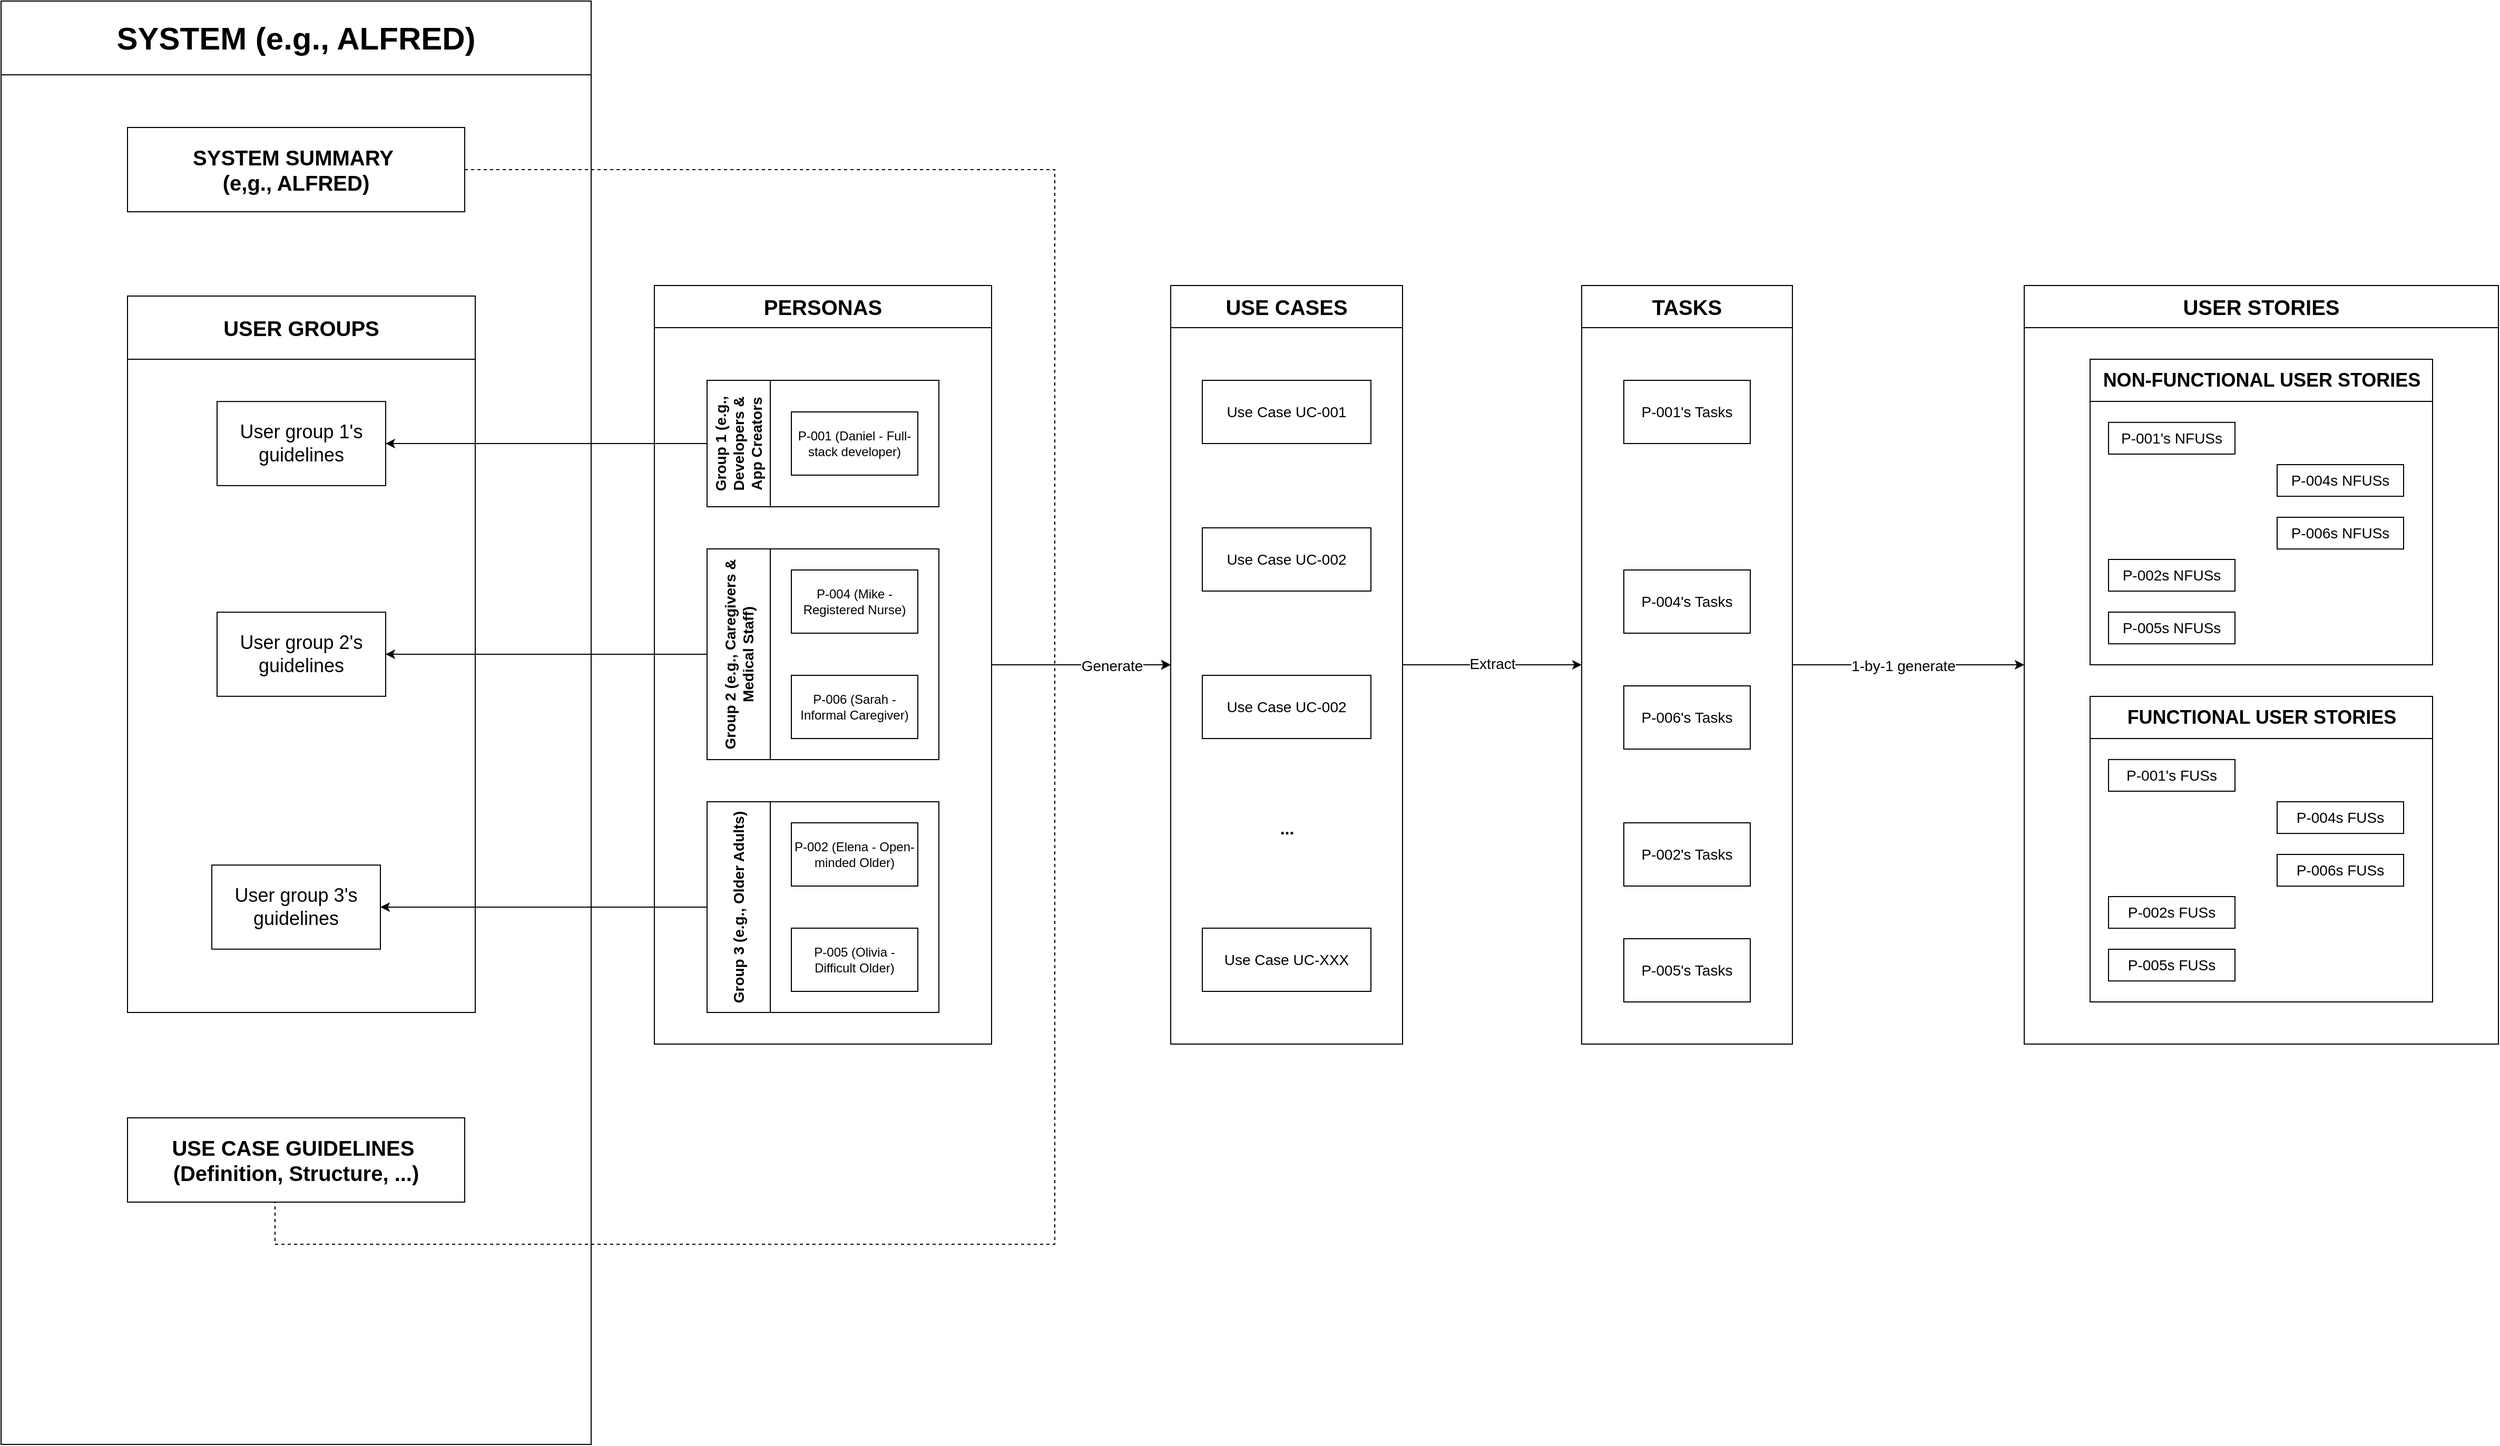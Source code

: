 <mxfile version="27.0.3">
  <diagram name="Page-1" id="791Ud5bWNXhkL0ilvFGb">
    <mxGraphModel dx="2339" dy="1969" grid="1" gridSize="10" guides="1" tooltips="1" connect="1" arrows="1" fold="1" page="1" pageScale="1" pageWidth="850" pageHeight="1100" math="0" shadow="0">
      <root>
        <mxCell id="0" />
        <mxCell id="1" parent="0" />
        <mxCell id="xYK7c_auuM8LPZImZWRX-97" style="edgeStyle=orthogonalEdgeStyle;rounded=0;orthogonalLoop=1;jettySize=auto;html=1;exitX=1;exitY=0.5;exitDx=0;exitDy=0;entryX=0;entryY=0.5;entryDx=0;entryDy=0;" edge="1" parent="1" source="xYK7c_auuM8LPZImZWRX-16" target="xYK7c_auuM8LPZImZWRX-45">
          <mxGeometry relative="1" as="geometry" />
        </mxCell>
        <mxCell id="xYK7c_auuM8LPZImZWRX-16" value="&lt;font style=&quot;font-size: 20px;&quot;&gt;PERSONAS&lt;/font&gt;" style="swimlane;whiteSpace=wrap;html=1;startSize=40;" vertex="1" parent="1">
          <mxGeometry x="80" y="110" width="320" height="720" as="geometry" />
        </mxCell>
        <mxCell id="xYK7c_auuM8LPZImZWRX-8" value="&lt;font style=&quot;font-size: 14px;&quot;&gt;Group 1 (e.g., Developers &amp;amp; App Creators&lt;/font&gt;" style="swimlane;horizontal=0;whiteSpace=wrap;html=1;startSize=60;" vertex="1" parent="xYK7c_auuM8LPZImZWRX-16">
          <mxGeometry x="50" y="90" width="220" height="120" as="geometry" />
        </mxCell>
        <mxCell id="xYK7c_auuM8LPZImZWRX-11" value="P-001 (Daniel - Full-stack developer)" style="rounded=0;whiteSpace=wrap;html=1;" vertex="1" parent="xYK7c_auuM8LPZImZWRX-8">
          <mxGeometry x="80" y="30" width="120" height="60" as="geometry" />
        </mxCell>
        <mxCell id="xYK7c_auuM8LPZImZWRX-9" value="&lt;font style=&quot;font-size: 14px;&quot;&gt;Group 2 (e.g., Caregivers &amp;amp; Medical Staff)&lt;/font&gt;" style="swimlane;horizontal=0;whiteSpace=wrap;html=1;startSize=60;" vertex="1" parent="xYK7c_auuM8LPZImZWRX-16">
          <mxGeometry x="50" y="250" width="220" height="200" as="geometry" />
        </mxCell>
        <mxCell id="xYK7c_auuM8LPZImZWRX-12" value="P-004 (Mike - Registered Nurse)" style="rounded=0;whiteSpace=wrap;html=1;" vertex="1" parent="xYK7c_auuM8LPZImZWRX-9">
          <mxGeometry x="80" y="20" width="120" height="60" as="geometry" />
        </mxCell>
        <mxCell id="xYK7c_auuM8LPZImZWRX-13" value="P-006 (Sarah - Informal Caregiver)" style="rounded=0;whiteSpace=wrap;html=1;" vertex="1" parent="xYK7c_auuM8LPZImZWRX-9">
          <mxGeometry x="80" y="120" width="120" height="60" as="geometry" />
        </mxCell>
        <mxCell id="xYK7c_auuM8LPZImZWRX-10" value="&lt;font style=&quot;font-size: 14px;&quot;&gt;Group 3 (e.g., Older Adults)&lt;/font&gt;" style="swimlane;horizontal=0;whiteSpace=wrap;html=1;startSize=60;" vertex="1" parent="xYK7c_auuM8LPZImZWRX-16">
          <mxGeometry x="50" y="490" width="220" height="200" as="geometry" />
        </mxCell>
        <mxCell id="xYK7c_auuM8LPZImZWRX-14" value="P-002 (Elena - Open-minded Older)" style="rounded=0;whiteSpace=wrap;html=1;" vertex="1" parent="xYK7c_auuM8LPZImZWRX-10">
          <mxGeometry x="80" y="20" width="120" height="60" as="geometry" />
        </mxCell>
        <mxCell id="xYK7c_auuM8LPZImZWRX-15" value="P-005 (Olivia - Difficult Older)" style="rounded=0;whiteSpace=wrap;html=1;" vertex="1" parent="xYK7c_auuM8LPZImZWRX-10">
          <mxGeometry x="80" y="120" width="120" height="60" as="geometry" />
        </mxCell>
        <mxCell id="xYK7c_auuM8LPZImZWRX-73" style="edgeStyle=orthogonalEdgeStyle;rounded=0;orthogonalLoop=1;jettySize=auto;html=1;exitX=0.5;exitY=1;exitDx=0;exitDy=0;entryX=0;entryY=0.5;entryDx=0;entryDy=0;dashed=1;" edge="1" parent="1" source="xYK7c_auuM8LPZImZWRX-17" target="xYK7c_auuM8LPZImZWRX-45">
          <mxGeometry relative="1" as="geometry">
            <Array as="points">
              <mxPoint x="-280" y="1020" />
              <mxPoint x="460" y="1020" />
              <mxPoint x="460" y="470" />
            </Array>
          </mxGeometry>
        </mxCell>
        <mxCell id="xYK7c_auuM8LPZImZWRX-19" style="edgeStyle=orthogonalEdgeStyle;rounded=0;orthogonalLoop=1;jettySize=auto;html=1;exitX=0;exitY=0.5;exitDx=0;exitDy=0;entryX=1;entryY=0.5;entryDx=0;entryDy=0;" edge="1" parent="1" source="xYK7c_auuM8LPZImZWRX-8" target="xYK7c_auuM8LPZImZWRX-23">
          <mxGeometry relative="1" as="geometry">
            <mxPoint x="20" y="260" as="targetPoint" />
          </mxGeometry>
        </mxCell>
        <mxCell id="xYK7c_auuM8LPZImZWRX-21" style="edgeStyle=orthogonalEdgeStyle;rounded=0;orthogonalLoop=1;jettySize=auto;html=1;exitX=0;exitY=0.5;exitDx=0;exitDy=0;" edge="1" parent="1" source="xYK7c_auuM8LPZImZWRX-9" target="xYK7c_auuM8LPZImZWRX-22">
          <mxGeometry relative="1" as="geometry">
            <mxPoint x="30" y="460.385" as="targetPoint" />
          </mxGeometry>
        </mxCell>
        <mxCell id="xYK7c_auuM8LPZImZWRX-25" style="edgeStyle=orthogonalEdgeStyle;rounded=0;orthogonalLoop=1;jettySize=auto;html=1;exitX=0;exitY=0.5;exitDx=0;exitDy=0;" edge="1" parent="1" source="xYK7c_auuM8LPZImZWRX-10" target="xYK7c_auuM8LPZImZWRX-24">
          <mxGeometry relative="1" as="geometry" />
        </mxCell>
        <mxCell id="xYK7c_auuM8LPZImZWRX-72" style="edgeStyle=orthogonalEdgeStyle;rounded=0;orthogonalLoop=1;jettySize=auto;html=1;exitX=1;exitY=0.5;exitDx=0;exitDy=0;entryX=0;entryY=0.5;entryDx=0;entryDy=0;" edge="1" parent="1" source="xYK7c_auuM8LPZImZWRX-45" target="xYK7c_auuM8LPZImZWRX-58">
          <mxGeometry relative="1" as="geometry" />
        </mxCell>
        <mxCell id="xYK7c_auuM8LPZImZWRX-77" value="&lt;font style=&quot;font-size: 14px;&quot;&gt;Extract&lt;/font&gt;" style="edgeLabel;html=1;align=center;verticalAlign=middle;resizable=0;points=[];" vertex="1" connectable="0" parent="xYK7c_auuM8LPZImZWRX-72">
          <mxGeometry y="1" relative="1" as="geometry">
            <mxPoint as="offset" />
          </mxGeometry>
        </mxCell>
        <mxCell id="xYK7c_auuM8LPZImZWRX-45" value="&lt;font style=&quot;font-size: 20px;&quot;&gt;USE CASES&lt;/font&gt;" style="swimlane;whiteSpace=wrap;html=1;startSize=40;" vertex="1" parent="1">
          <mxGeometry x="570" y="110" width="220" height="720" as="geometry" />
        </mxCell>
        <mxCell id="xYK7c_auuM8LPZImZWRX-46" value="&lt;font style=&quot;font-size: 14px;&quot;&gt;Use Case UC-001&lt;/font&gt;" style="rounded=0;whiteSpace=wrap;html=1;" vertex="1" parent="xYK7c_auuM8LPZImZWRX-45">
          <mxGeometry x="30" y="90" width="160" height="60" as="geometry" />
        </mxCell>
        <mxCell id="xYK7c_auuM8LPZImZWRX-49" value="&lt;font style=&quot;font-size: 16px;&quot;&gt;&lt;b&gt;...&lt;/b&gt;&lt;/font&gt;" style="text;html=1;align=center;verticalAlign=middle;resizable=0;points=[];autosize=1;strokeColor=none;fillColor=none;" vertex="1" parent="xYK7c_auuM8LPZImZWRX-45">
          <mxGeometry x="90" y="500" width="40" height="30" as="geometry" />
        </mxCell>
        <mxCell id="xYK7c_auuM8LPZImZWRX-61" value="&lt;font style=&quot;font-size: 14px;&quot;&gt;Use Case UC-002&lt;/font&gt;" style="rounded=0;whiteSpace=wrap;html=1;" vertex="1" parent="xYK7c_auuM8LPZImZWRX-45">
          <mxGeometry x="30" y="230" width="160" height="60" as="geometry" />
        </mxCell>
        <mxCell id="xYK7c_auuM8LPZImZWRX-62" value="&lt;font style=&quot;font-size: 14px;&quot;&gt;Use Case UC-002&lt;/font&gt;" style="rounded=0;whiteSpace=wrap;html=1;" vertex="1" parent="xYK7c_auuM8LPZImZWRX-45">
          <mxGeometry x="30" y="370" width="160" height="60" as="geometry" />
        </mxCell>
        <mxCell id="xYK7c_auuM8LPZImZWRX-68" value="&lt;font style=&quot;font-size: 14px;&quot;&gt;Use Case UC-XXX&lt;/font&gt;" style="rounded=0;whiteSpace=wrap;html=1;" vertex="1" parent="xYK7c_auuM8LPZImZWRX-45">
          <mxGeometry x="30" y="610" width="160" height="60" as="geometry" />
        </mxCell>
        <mxCell id="xYK7c_auuM8LPZImZWRX-83" style="edgeStyle=orthogonalEdgeStyle;rounded=0;orthogonalLoop=1;jettySize=auto;html=1;exitX=1;exitY=0.5;exitDx=0;exitDy=0;entryX=0;entryY=0.5;entryDx=0;entryDy=0;" edge="1" parent="1" source="xYK7c_auuM8LPZImZWRX-58" target="xYK7c_auuM8LPZImZWRX-85">
          <mxGeometry relative="1" as="geometry">
            <mxPoint x="1360" y="469.571" as="targetPoint" />
          </mxGeometry>
        </mxCell>
        <mxCell id="xYK7c_auuM8LPZImZWRX-87" value="&lt;font style=&quot;font-size: 14px;&quot;&gt;1-by-1 generate&lt;/font&gt;" style="edgeLabel;html=1;align=center;verticalAlign=middle;resizable=0;points=[];" vertex="1" connectable="0" parent="xYK7c_auuM8LPZImZWRX-83">
          <mxGeometry x="-0.051" y="-1" relative="1" as="geometry">
            <mxPoint as="offset" />
          </mxGeometry>
        </mxCell>
        <mxCell id="xYK7c_auuM8LPZImZWRX-58" value="&lt;font style=&quot;font-size: 20px;&quot;&gt;TASKS&lt;/font&gt;" style="swimlane;whiteSpace=wrap;html=1;startSize=40;" vertex="1" parent="1">
          <mxGeometry x="960" y="110" width="200" height="720" as="geometry" />
        </mxCell>
        <mxCell id="xYK7c_auuM8LPZImZWRX-59" value="&lt;font style=&quot;font-size: 14px;&quot;&gt;P-001&#39;s Tasks&lt;/font&gt;" style="rounded=0;whiteSpace=wrap;html=1;" vertex="1" parent="xYK7c_auuM8LPZImZWRX-58">
          <mxGeometry x="40" y="90.0" width="120" height="60" as="geometry" />
        </mxCell>
        <mxCell id="xYK7c_auuM8LPZImZWRX-79" value="&lt;font style=&quot;font-size: 14px;&quot;&gt;P-004&#39;s Tasks&lt;/font&gt;" style="rounded=0;whiteSpace=wrap;html=1;" vertex="1" parent="xYK7c_auuM8LPZImZWRX-58">
          <mxGeometry x="40" y="270" width="120" height="60" as="geometry" />
        </mxCell>
        <mxCell id="xYK7c_auuM8LPZImZWRX-80" value="&lt;font style=&quot;font-size: 14px;&quot;&gt;P-006&#39;s Tasks&lt;/font&gt;" style="rounded=0;whiteSpace=wrap;html=1;" vertex="1" parent="xYK7c_auuM8LPZImZWRX-58">
          <mxGeometry x="40" y="380" width="120" height="60" as="geometry" />
        </mxCell>
        <mxCell id="xYK7c_auuM8LPZImZWRX-81" value="&lt;font style=&quot;font-size: 14px;&quot;&gt;P-002&#39;s Tasks&lt;/font&gt;" style="rounded=0;whiteSpace=wrap;html=1;" vertex="1" parent="xYK7c_auuM8LPZImZWRX-58">
          <mxGeometry x="40" y="510" width="120" height="60" as="geometry" />
        </mxCell>
        <mxCell id="xYK7c_auuM8LPZImZWRX-82" value="&lt;font style=&quot;font-size: 14px;&quot;&gt;P-005&#39;s Tasks&lt;/font&gt;" style="rounded=0;whiteSpace=wrap;html=1;" vertex="1" parent="xYK7c_auuM8LPZImZWRX-58">
          <mxGeometry x="40" y="620" width="120" height="60" as="geometry" />
        </mxCell>
        <mxCell id="xYK7c_auuM8LPZImZWRX-74" value="&lt;font style=&quot;font-size: 30px;&quot;&gt;SYSTEM (e.g., ALFRED)&lt;/font&gt;" style="swimlane;whiteSpace=wrap;html=1;startSize=70;" vertex="1" parent="1">
          <mxGeometry x="-540" y="-160" width="560" height="1370" as="geometry" />
        </mxCell>
        <mxCell id="xYK7c_auuM8LPZImZWRX-17" value="&lt;b&gt;&lt;font style=&quot;font-size: 20px;&quot;&gt;USE CASE GUIDELINES&amp;nbsp;&lt;/font&gt;&lt;/b&gt;&lt;div&gt;&lt;b&gt;&lt;font style=&quot;font-size: 20px;&quot;&gt;(Definition, Structure, ...)&lt;/font&gt;&lt;/b&gt;&lt;/div&gt;" style="rounded=0;whiteSpace=wrap;html=1;" vertex="1" parent="xYK7c_auuM8LPZImZWRX-74">
          <mxGeometry x="120" y="1060" width="320" height="80" as="geometry" />
        </mxCell>
        <mxCell id="xYK7c_auuM8LPZImZWRX-18" value="&lt;b&gt;&lt;font style=&quot;font-size: 20px;&quot;&gt;SYSTEM SUMMARY&amp;nbsp;&lt;/font&gt;&lt;/b&gt;&lt;div&gt;&lt;b&gt;&lt;font style=&quot;font-size: 20px;&quot;&gt;(e,g., ALFRED)&lt;/font&gt;&lt;/b&gt;&lt;/div&gt;" style="rounded=0;whiteSpace=wrap;html=1;" vertex="1" parent="xYK7c_auuM8LPZImZWRX-74">
          <mxGeometry x="120" y="120" width="320" height="80" as="geometry" />
        </mxCell>
        <mxCell id="xYK7c_auuM8LPZImZWRX-76" value="&lt;font style=&quot;font-size: 20px;&quot;&gt;USER GROUPS&lt;/font&gt;" style="swimlane;whiteSpace=wrap;html=1;startSize=60;" vertex="1" parent="xYK7c_auuM8LPZImZWRX-74">
          <mxGeometry x="120" y="280" width="330" height="680" as="geometry" />
        </mxCell>
        <mxCell id="xYK7c_auuM8LPZImZWRX-23" value="&lt;font style=&quot;font-size: 18px;&quot;&gt;User group 1&#39;s guidelines&lt;/font&gt;" style="rounded=0;whiteSpace=wrap;html=1;" vertex="1" parent="xYK7c_auuM8LPZImZWRX-76">
          <mxGeometry x="85" y="100.1" width="160" height="79.81" as="geometry" />
        </mxCell>
        <mxCell id="xYK7c_auuM8LPZImZWRX-22" value="&lt;font style=&quot;font-size: 18px;&quot;&gt;User group 2&#39;s guidelines&lt;/font&gt;" style="rounded=0;whiteSpace=wrap;html=1;" vertex="1" parent="xYK7c_auuM8LPZImZWRX-76">
          <mxGeometry x="85" y="300.1" width="160" height="79.81" as="geometry" />
        </mxCell>
        <mxCell id="xYK7c_auuM8LPZImZWRX-24" value="&lt;font style=&quot;font-size: 18px;&quot;&gt;User group 3&lt;/font&gt;&lt;span style=&quot;font-size: 18px; background-color: transparent; color: light-dark(rgb(0, 0, 0), rgb(255, 255, 255));&quot;&gt;&#39;s guidelines&lt;/span&gt;" style="rounded=0;whiteSpace=wrap;html=1;" vertex="1" parent="xYK7c_auuM8LPZImZWRX-76">
          <mxGeometry x="80" y="540.1" width="160" height="79.81" as="geometry" />
        </mxCell>
        <mxCell id="xYK7c_auuM8LPZImZWRX-78" style="edgeStyle=orthogonalEdgeStyle;rounded=0;orthogonalLoop=1;jettySize=auto;html=1;exitX=1;exitY=0.5;exitDx=0;exitDy=0;entryX=0;entryY=0.5;entryDx=0;entryDy=0;dashed=1;" edge="1" parent="1" source="xYK7c_auuM8LPZImZWRX-18" target="xYK7c_auuM8LPZImZWRX-45">
          <mxGeometry relative="1" as="geometry">
            <Array as="points">
              <mxPoint x="460" />
              <mxPoint x="460" y="470" />
            </Array>
          </mxGeometry>
        </mxCell>
        <mxCell id="xYK7c_auuM8LPZImZWRX-86" value="&lt;font style=&quot;font-size: 14px;&quot;&gt;Generate&lt;/font&gt;" style="edgeLabel;html=1;align=center;verticalAlign=middle;resizable=0;points=[];" vertex="1" connectable="0" parent="xYK7c_auuM8LPZImZWRX-78">
          <mxGeometry x="0.902" y="-1" relative="1" as="geometry">
            <mxPoint as="offset" />
          </mxGeometry>
        </mxCell>
        <mxCell id="xYK7c_auuM8LPZImZWRX-85" value="&lt;font style=&quot;font-size: 20px;&quot;&gt;USER STORIES&lt;/font&gt;" style="swimlane;whiteSpace=wrap;html=1;startSize=40;" vertex="1" parent="1">
          <mxGeometry x="1380" y="110" width="450" height="720" as="geometry" />
        </mxCell>
        <mxCell id="xYK7c_auuM8LPZImZWRX-89" value="&lt;font style=&quot;font-size: 18px;&quot;&gt;NON-FUNCTIONAL USER STORIES&lt;/font&gt;" style="swimlane;whiteSpace=wrap;html=1;startSize=40;" vertex="1" parent="xYK7c_auuM8LPZImZWRX-85">
          <mxGeometry x="62.5" y="70" width="325" height="290" as="geometry" />
        </mxCell>
        <mxCell id="xYK7c_auuM8LPZImZWRX-96" value="&lt;font style=&quot;font-size: 14px;&quot;&gt;P-001&#39;s NFUSs&lt;/font&gt;" style="rounded=0;whiteSpace=wrap;html=1;" vertex="1" parent="xYK7c_auuM8LPZImZWRX-89">
          <mxGeometry x="17.5" y="59.91" width="120" height="30.09" as="geometry" />
        </mxCell>
        <mxCell id="xYK7c_auuM8LPZImZWRX-100" value="&lt;font style=&quot;font-size: 14px;&quot;&gt;P-004s NFUSs&lt;/font&gt;" style="rounded=0;whiteSpace=wrap;html=1;" vertex="1" parent="xYK7c_auuM8LPZImZWRX-89">
          <mxGeometry x="177.5" y="100.0" width="120" height="30.09" as="geometry" />
        </mxCell>
        <mxCell id="xYK7c_auuM8LPZImZWRX-101" value="&lt;font style=&quot;font-size: 14px;&quot;&gt;P-006s NFUSs&lt;/font&gt;" style="rounded=0;whiteSpace=wrap;html=1;" vertex="1" parent="xYK7c_auuM8LPZImZWRX-89">
          <mxGeometry x="177.5" y="150" width="120" height="30.09" as="geometry" />
        </mxCell>
        <mxCell id="xYK7c_auuM8LPZImZWRX-102" value="&lt;font style=&quot;font-size: 14px;&quot;&gt;P-002s NFUSs&lt;/font&gt;" style="rounded=0;whiteSpace=wrap;html=1;" vertex="1" parent="xYK7c_auuM8LPZImZWRX-89">
          <mxGeometry x="17.5" y="190" width="120" height="30.09" as="geometry" />
        </mxCell>
        <mxCell id="xYK7c_auuM8LPZImZWRX-103" value="&lt;font style=&quot;font-size: 14px;&quot;&gt;P-005s NFUSs&lt;/font&gt;" style="rounded=0;whiteSpace=wrap;html=1;" vertex="1" parent="xYK7c_auuM8LPZImZWRX-89">
          <mxGeometry x="17.5" y="240" width="120" height="30.09" as="geometry" />
        </mxCell>
        <mxCell id="xYK7c_auuM8LPZImZWRX-104" value="&lt;font style=&quot;font-size: 18px;&quot;&gt;FUNCTIONAL USER STORIES&lt;/font&gt;" style="swimlane;whiteSpace=wrap;html=1;startSize=40;" vertex="1" parent="xYK7c_auuM8LPZImZWRX-85">
          <mxGeometry x="62.5" y="390" width="325" height="290" as="geometry" />
        </mxCell>
        <mxCell id="xYK7c_auuM8LPZImZWRX-105" value="&lt;font style=&quot;font-size: 14px;&quot;&gt;P-001&#39;s FUSs&lt;/font&gt;" style="rounded=0;whiteSpace=wrap;html=1;" vertex="1" parent="xYK7c_auuM8LPZImZWRX-104">
          <mxGeometry x="17.5" y="59.91" width="120" height="30.09" as="geometry" />
        </mxCell>
        <mxCell id="xYK7c_auuM8LPZImZWRX-106" value="&lt;font style=&quot;font-size: 14px;&quot;&gt;P-004s FUSs&lt;/font&gt;" style="rounded=0;whiteSpace=wrap;html=1;" vertex="1" parent="xYK7c_auuM8LPZImZWRX-104">
          <mxGeometry x="177.5" y="100.0" width="120" height="30.09" as="geometry" />
        </mxCell>
        <mxCell id="xYK7c_auuM8LPZImZWRX-107" value="&lt;font style=&quot;font-size: 14px;&quot;&gt;P-006s FUSs&lt;/font&gt;" style="rounded=0;whiteSpace=wrap;html=1;" vertex="1" parent="xYK7c_auuM8LPZImZWRX-104">
          <mxGeometry x="177.5" y="150" width="120" height="30.09" as="geometry" />
        </mxCell>
        <mxCell id="xYK7c_auuM8LPZImZWRX-108" value="&lt;font style=&quot;font-size: 14px;&quot;&gt;P-002s FUSs&lt;/font&gt;" style="rounded=0;whiteSpace=wrap;html=1;" vertex="1" parent="xYK7c_auuM8LPZImZWRX-104">
          <mxGeometry x="17.5" y="190" width="120" height="30.09" as="geometry" />
        </mxCell>
        <mxCell id="xYK7c_auuM8LPZImZWRX-109" value="&lt;font style=&quot;font-size: 14px;&quot;&gt;P-005s FUSs&lt;/font&gt;" style="rounded=0;whiteSpace=wrap;html=1;" vertex="1" parent="xYK7c_auuM8LPZImZWRX-104">
          <mxGeometry x="17.5" y="240" width="120" height="30.09" as="geometry" />
        </mxCell>
      </root>
    </mxGraphModel>
  </diagram>
</mxfile>
